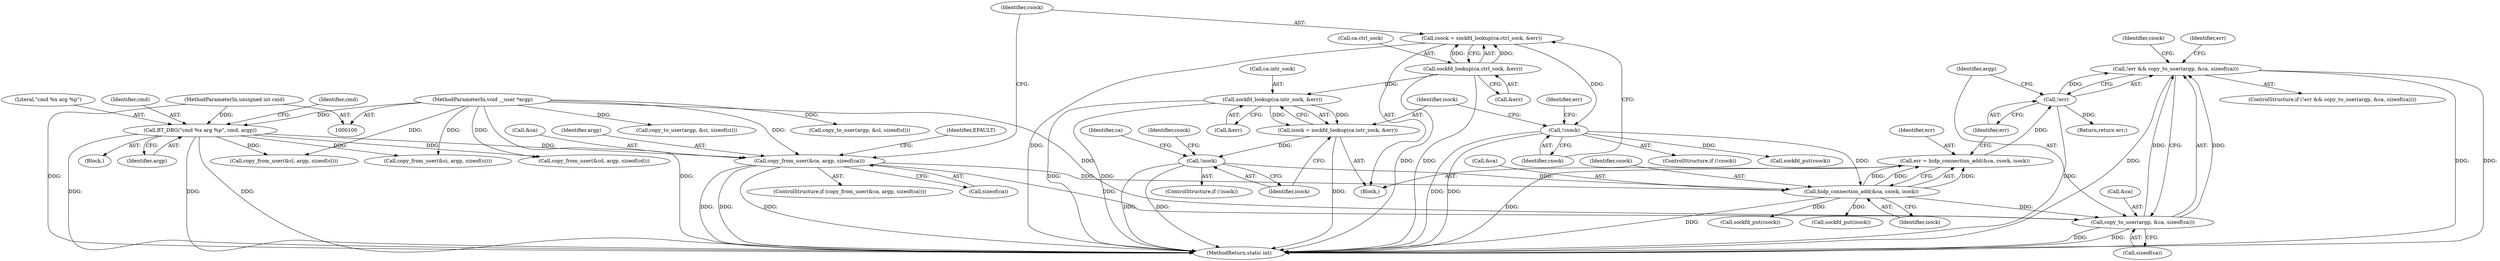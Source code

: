 digraph "0_linux_a1616a5ac99ede5d605047a9012481ce7ff18b16@API" {
"1000186" [label="(Call,!err && copy_to_user(argp, &ca, sizeof(ca)))"];
"1000187" [label="(Call,!err)"];
"1000178" [label="(Call,err = hidp_connection_add(&ca, csock, isock))"];
"1000180" [label="(Call,hidp_connection_add(&ca, csock, isock))"];
"1000128" [label="(Call,copy_from_user(&ca, argp, sizeof(ca)))"];
"1000112" [label="(Call,BT_DBG(\"cmd %x arg %p\", cmd, argp))"];
"1000102" [label="(MethodParameterIn,unsigned int cmd)"];
"1000103" [label="(MethodParameterIn,void __user *argp)"];
"1000146" [label="(Call,!csock)"];
"1000137" [label="(Call,csock = sockfd_lookup(ca.ctrl_sock, &err))"];
"1000139" [label="(Call,sockfd_lookup(ca.ctrl_sock, &err))"];
"1000159" [label="(Call,!isock)"];
"1000150" [label="(Call,isock = sockfd_lookup(ca.intr_sock, &err))"];
"1000152" [label="(Call,sockfd_lookup(ca.intr_sock, &err))"];
"1000189" [label="(Call,copy_to_user(argp, &ca, sizeof(ca)))"];
"1000200" [label="(Identifier,csock)"];
"1000201" [label="(Call,sockfd_put(isock))"];
"1000185" [label="(ControlStructure,if (!err && copy_to_user(argp, &ca, sizeof(ca))))"];
"1000179" [label="(Identifier,err)"];
"1000181" [label="(Call,&ca)"];
"1000301" [label="(MethodReturn,static int)"];
"1000112" [label="(Call,BT_DBG(\"cmd %x arg %p\", cmd, argp))"];
"1000114" [label="(Identifier,cmd)"];
"1000178" [label="(Call,err = hidp_connection_add(&ca, csock, isock))"];
"1000131" [label="(Identifier,argp)"];
"1000184" [label="(Identifier,isock)"];
"1000163" [label="(Identifier,csock)"];
"1000118" [label="(Block,)"];
"1000129" [label="(Call,&ca)"];
"1000127" [label="(ControlStructure,if (copy_from_user(&ca, argp, sizeof(ca))))"];
"1000102" [label="(MethodParameterIn,unsigned int cmd)"];
"1000191" [label="(Call,&ca)"];
"1000256" [label="(Call,copy_to_user(argp, &cl, sizeof(cl)))"];
"1000159" [label="(Call,!isock)"];
"1000138" [label="(Identifier,csock)"];
"1000149" [label="(Identifier,err)"];
"1000160" [label="(Identifier,isock)"];
"1000188" [label="(Identifier,err)"];
"1000183" [label="(Identifier,csock)"];
"1000186" [label="(Call,!err && copy_to_user(argp, &ca, sizeof(ca)))"];
"1000180" [label="(Call,hidp_connection_add(&ca, csock, isock))"];
"1000190" [label="(Identifier,argp)"];
"1000187" [label="(Call,!err)"];
"1000169" [label="(Identifier,ca)"];
"1000140" [label="(Call,ca.ctrl_sock)"];
"1000199" [label="(Call,sockfd_put(csock))"];
"1000214" [label="(Call,copy_from_user(&cd, argp, sizeof(cd)))"];
"1000158" [label="(ControlStructure,if (!isock))"];
"1000287" [label="(Call,copy_to_user(argp, &ci, sizeof(ci)))"];
"1000151" [label="(Identifier,isock)"];
"1000156" [label="(Call,&err)"];
"1000150" [label="(Call,isock = sockfd_lookup(ca.intr_sock, &err))"];
"1000162" [label="(Call,sockfd_put(csock))"];
"1000229" [label="(Call,copy_from_user(&cl, argp, sizeof(cl)))"];
"1000203" [label="(Return,return err;)"];
"1000117" [label="(Identifier,cmd)"];
"1000147" [label="(Identifier,csock)"];
"1000145" [label="(ControlStructure,if (!csock))"];
"1000193" [label="(Call,sizeof(ca))"];
"1000152" [label="(Call,sockfd_lookup(ca.intr_sock, &err))"];
"1000269" [label="(Call,copy_from_user(&ci, argp, sizeof(ci)))"];
"1000196" [label="(Identifier,err)"];
"1000153" [label="(Call,ca.intr_sock)"];
"1000104" [label="(Block,)"];
"1000115" [label="(Identifier,argp)"];
"1000103" [label="(MethodParameterIn,void __user *argp)"];
"1000139" [label="(Call,sockfd_lookup(ca.ctrl_sock, &err))"];
"1000189" [label="(Call,copy_to_user(argp, &ca, sizeof(ca)))"];
"1000146" [label="(Call,!csock)"];
"1000132" [label="(Call,sizeof(ca))"];
"1000137" [label="(Call,csock = sockfd_lookup(ca.ctrl_sock, &err))"];
"1000113" [label="(Literal,\"cmd %x arg %p\")"];
"1000128" [label="(Call,copy_from_user(&ca, argp, sizeof(ca)))"];
"1000136" [label="(Identifier,EFAULT)"];
"1000143" [label="(Call,&err)"];
"1000186" -> "1000185"  [label="AST: "];
"1000186" -> "1000187"  [label="CFG: "];
"1000186" -> "1000189"  [label="CFG: "];
"1000187" -> "1000186"  [label="AST: "];
"1000189" -> "1000186"  [label="AST: "];
"1000196" -> "1000186"  [label="CFG: "];
"1000200" -> "1000186"  [label="CFG: "];
"1000186" -> "1000301"  [label="DDG: "];
"1000186" -> "1000301"  [label="DDG: "];
"1000186" -> "1000301"  [label="DDG: "];
"1000187" -> "1000186"  [label="DDG: "];
"1000189" -> "1000186"  [label="DDG: "];
"1000189" -> "1000186"  [label="DDG: "];
"1000187" -> "1000188"  [label="CFG: "];
"1000188" -> "1000187"  [label="AST: "];
"1000190" -> "1000187"  [label="CFG: "];
"1000187" -> "1000301"  [label="DDG: "];
"1000178" -> "1000187"  [label="DDG: "];
"1000187" -> "1000203"  [label="DDG: "];
"1000178" -> "1000118"  [label="AST: "];
"1000178" -> "1000180"  [label="CFG: "];
"1000179" -> "1000178"  [label="AST: "];
"1000180" -> "1000178"  [label="AST: "];
"1000188" -> "1000178"  [label="CFG: "];
"1000178" -> "1000301"  [label="DDG: "];
"1000180" -> "1000178"  [label="DDG: "];
"1000180" -> "1000178"  [label="DDG: "];
"1000180" -> "1000178"  [label="DDG: "];
"1000180" -> "1000184"  [label="CFG: "];
"1000181" -> "1000180"  [label="AST: "];
"1000183" -> "1000180"  [label="AST: "];
"1000184" -> "1000180"  [label="AST: "];
"1000180" -> "1000301"  [label="DDG: "];
"1000128" -> "1000180"  [label="DDG: "];
"1000146" -> "1000180"  [label="DDG: "];
"1000159" -> "1000180"  [label="DDG: "];
"1000180" -> "1000189"  [label="DDG: "];
"1000180" -> "1000199"  [label="DDG: "];
"1000180" -> "1000201"  [label="DDG: "];
"1000128" -> "1000127"  [label="AST: "];
"1000128" -> "1000132"  [label="CFG: "];
"1000129" -> "1000128"  [label="AST: "];
"1000131" -> "1000128"  [label="AST: "];
"1000132" -> "1000128"  [label="AST: "];
"1000136" -> "1000128"  [label="CFG: "];
"1000138" -> "1000128"  [label="CFG: "];
"1000128" -> "1000301"  [label="DDG: "];
"1000128" -> "1000301"  [label="DDG: "];
"1000128" -> "1000301"  [label="DDG: "];
"1000112" -> "1000128"  [label="DDG: "];
"1000103" -> "1000128"  [label="DDG: "];
"1000128" -> "1000189"  [label="DDG: "];
"1000112" -> "1000104"  [label="AST: "];
"1000112" -> "1000115"  [label="CFG: "];
"1000113" -> "1000112"  [label="AST: "];
"1000114" -> "1000112"  [label="AST: "];
"1000115" -> "1000112"  [label="AST: "];
"1000117" -> "1000112"  [label="CFG: "];
"1000112" -> "1000301"  [label="DDG: "];
"1000112" -> "1000301"  [label="DDG: "];
"1000112" -> "1000301"  [label="DDG: "];
"1000102" -> "1000112"  [label="DDG: "];
"1000103" -> "1000112"  [label="DDG: "];
"1000112" -> "1000214"  [label="DDG: "];
"1000112" -> "1000229"  [label="DDG: "];
"1000112" -> "1000269"  [label="DDG: "];
"1000102" -> "1000100"  [label="AST: "];
"1000102" -> "1000301"  [label="DDG: "];
"1000103" -> "1000100"  [label="AST: "];
"1000103" -> "1000301"  [label="DDG: "];
"1000103" -> "1000189"  [label="DDG: "];
"1000103" -> "1000214"  [label="DDG: "];
"1000103" -> "1000229"  [label="DDG: "];
"1000103" -> "1000256"  [label="DDG: "];
"1000103" -> "1000269"  [label="DDG: "];
"1000103" -> "1000287"  [label="DDG: "];
"1000146" -> "1000145"  [label="AST: "];
"1000146" -> "1000147"  [label="CFG: "];
"1000147" -> "1000146"  [label="AST: "];
"1000149" -> "1000146"  [label="CFG: "];
"1000151" -> "1000146"  [label="CFG: "];
"1000146" -> "1000301"  [label="DDG: "];
"1000146" -> "1000301"  [label="DDG: "];
"1000137" -> "1000146"  [label="DDG: "];
"1000146" -> "1000162"  [label="DDG: "];
"1000137" -> "1000118"  [label="AST: "];
"1000137" -> "1000139"  [label="CFG: "];
"1000138" -> "1000137"  [label="AST: "];
"1000139" -> "1000137"  [label="AST: "];
"1000147" -> "1000137"  [label="CFG: "];
"1000137" -> "1000301"  [label="DDG: "];
"1000139" -> "1000137"  [label="DDG: "];
"1000139" -> "1000137"  [label="DDG: "];
"1000139" -> "1000143"  [label="CFG: "];
"1000140" -> "1000139"  [label="AST: "];
"1000143" -> "1000139"  [label="AST: "];
"1000139" -> "1000301"  [label="DDG: "];
"1000139" -> "1000301"  [label="DDG: "];
"1000139" -> "1000152"  [label="DDG: "];
"1000159" -> "1000158"  [label="AST: "];
"1000159" -> "1000160"  [label="CFG: "];
"1000160" -> "1000159"  [label="AST: "];
"1000163" -> "1000159"  [label="CFG: "];
"1000169" -> "1000159"  [label="CFG: "];
"1000159" -> "1000301"  [label="DDG: "];
"1000159" -> "1000301"  [label="DDG: "];
"1000150" -> "1000159"  [label="DDG: "];
"1000150" -> "1000118"  [label="AST: "];
"1000150" -> "1000152"  [label="CFG: "];
"1000151" -> "1000150"  [label="AST: "];
"1000152" -> "1000150"  [label="AST: "];
"1000160" -> "1000150"  [label="CFG: "];
"1000150" -> "1000301"  [label="DDG: "];
"1000152" -> "1000150"  [label="DDG: "];
"1000152" -> "1000150"  [label="DDG: "];
"1000152" -> "1000156"  [label="CFG: "];
"1000153" -> "1000152"  [label="AST: "];
"1000156" -> "1000152"  [label="AST: "];
"1000152" -> "1000301"  [label="DDG: "];
"1000152" -> "1000301"  [label="DDG: "];
"1000189" -> "1000193"  [label="CFG: "];
"1000190" -> "1000189"  [label="AST: "];
"1000191" -> "1000189"  [label="AST: "];
"1000193" -> "1000189"  [label="AST: "];
"1000189" -> "1000301"  [label="DDG: "];
"1000189" -> "1000301"  [label="DDG: "];
}
